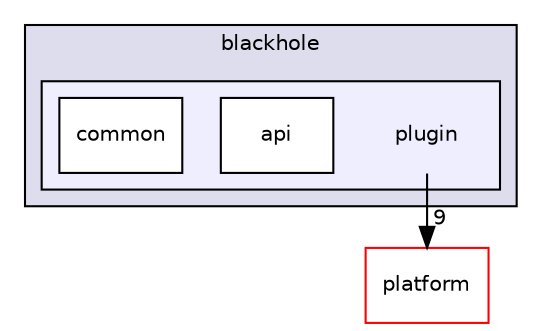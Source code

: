 digraph "spaceexplorer/blackhole/plugin" {
  compound=true
  node [ fontsize="10", fontname="Helvetica"];
  edge [ labelfontsize="10", labelfontname="Helvetica"];
  subgraph clusterdir_be6f1fc52519dfe8eb5e0fef63ed0fda {
    graph [ bgcolor="#ddddee", pencolor="black", label="blackhole" fontname="Helvetica", fontsize="10", URL="dir_be6f1fc52519dfe8eb5e0fef63ed0fda.html"]
  subgraph clusterdir_a5f4d79ee01d83d0733a25ea29fdee6a {
    graph [ bgcolor="#eeeeff", pencolor="black", label="" URL="dir_a5f4d79ee01d83d0733a25ea29fdee6a.html"];
    dir_a5f4d79ee01d83d0733a25ea29fdee6a [shape=plaintext label="plugin"];
  dir_c79afc380b5ad913ad3781636513ac85 [shape=box label="api" fillcolor="white" style="filled" URL="dir_c79afc380b5ad913ad3781636513ac85.html"];
  dir_559863cd27e6970248c123d2bbda1e6c [shape=box label="common" fillcolor="white" style="filled" URL="dir_559863cd27e6970248c123d2bbda1e6c.html"];
  }
  }
  dir_c5a52a81292cf9a5167198f4f346d6d9 [shape=box label="platform" fillcolor="white" style="filled" color="red" URL="dir_c5a52a81292cf9a5167198f4f346d6d9.html"];
  dir_a5f4d79ee01d83d0733a25ea29fdee6a->dir_c5a52a81292cf9a5167198f4f346d6d9 [headlabel="9", labeldistance=1.5 headhref="dir_000096_000059.html"];
}
